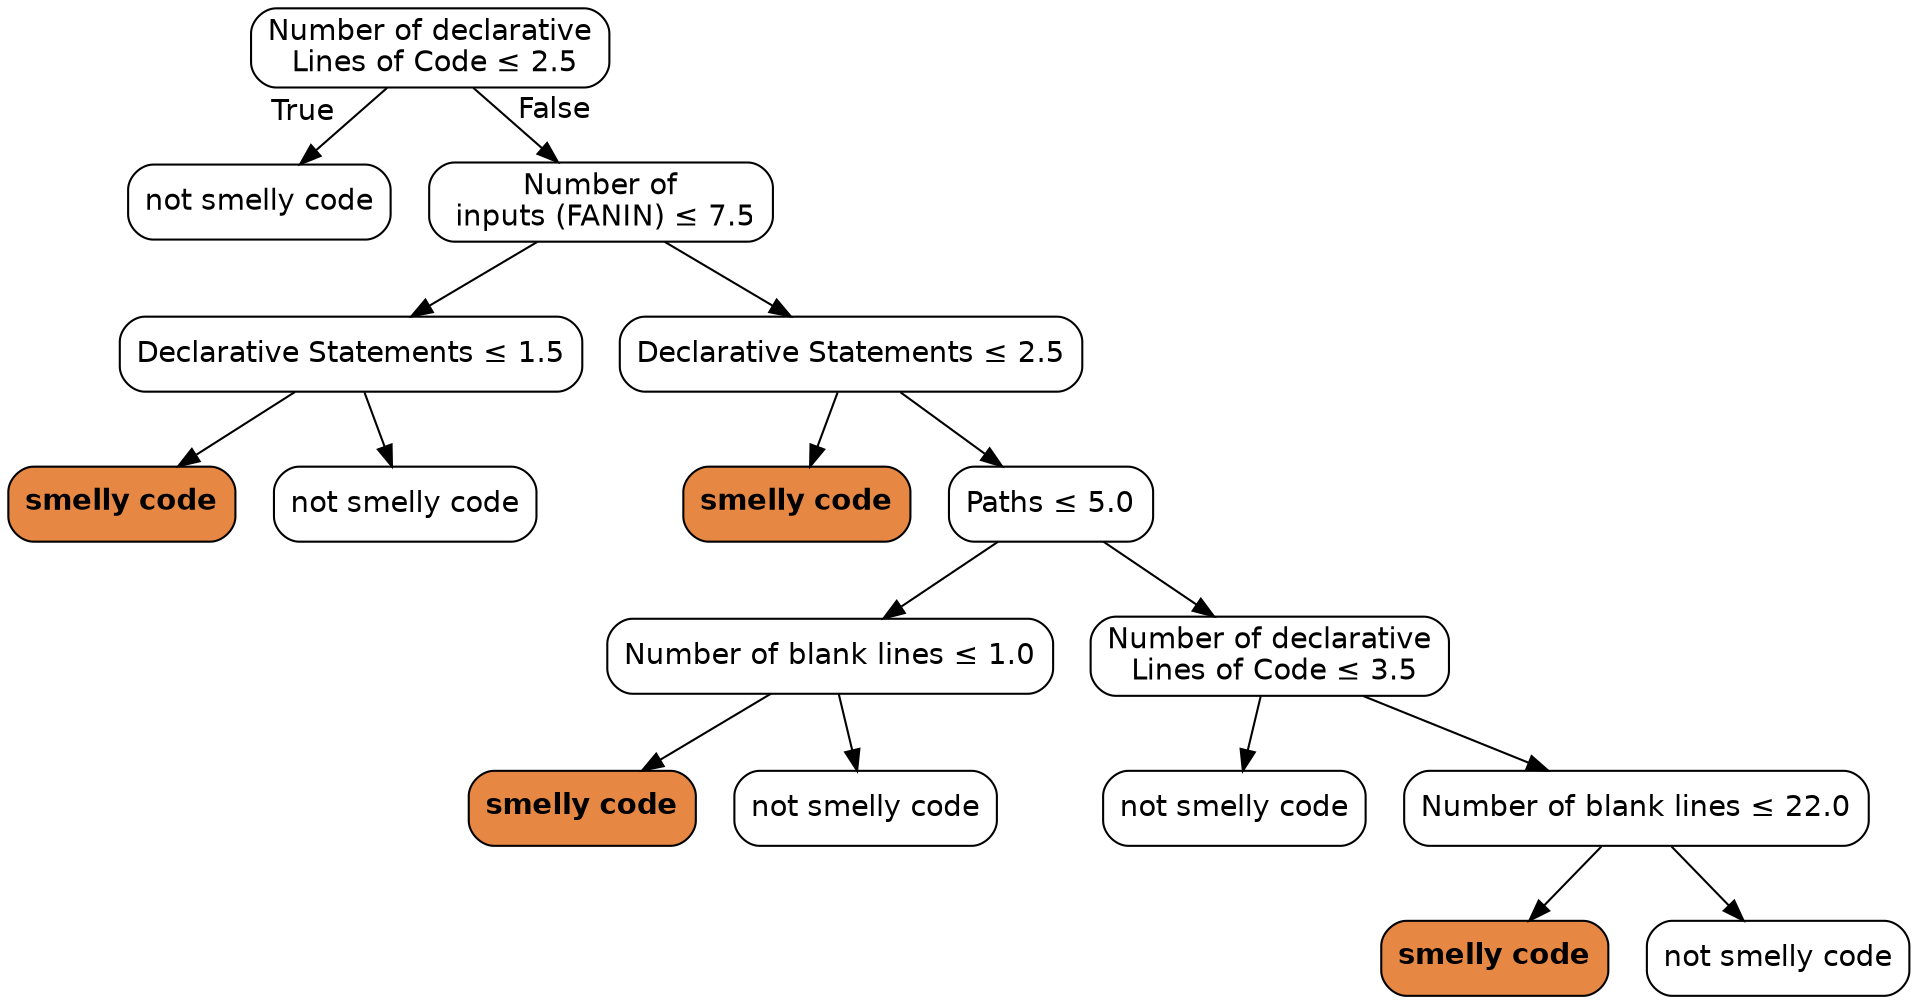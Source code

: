 digraph Tree {
node [color="black", fontname=helvetica, shape=box,  style="filled, rounded", fillcolor="#FFFFFF"];
edge [fontname=helvetica];
0 [label=<Number of declarative<br/> Lines of Code &le; 2.5>];
1 [label=<not smelly code>];
0 -> 1  [headlabel="True", labelangle=45, labeldistance="2.5"];
2 [label=<Number of<br/> inputs (FANIN) &le; 7.5>];
0 -> 2  [headlabel="False", labelangle="-45", labeldistance="2.5"];
3 [label=<Declarative Statements &le; 1.5>];
2 -> 3;
5 [label=<<b>smelly code</b>>, fillcolor="#e68743"];
3 -> 5;
6 [label=<not smelly code>];
3 -> 6;
4 [label=<Declarative Statements &le; 2.5>];
2 -> 4;
7 [label=<<b>smelly code</b>>, fillcolor="#e68743"];
4 -> 7;
8 [label=<Paths &le; 5.0>];
4 -> 8;
9 [label=<Number of blank lines &le; 1.0>];
8 -> 9;
13 [label=<<b>smelly code</b>>, fillcolor="#e68743"];
9 -> 13;
14 [label=<not smelly code>];
9 -> 14;
10 [label=<Number of declarative<br/> Lines of Code &le; 3.5>];
8 -> 10;
11 [label=<not smelly code>];
10 -> 11;
12 [label=<Number of blank lines &le; 22.0>];
10 -> 12;
15 [label=<<b>smelly code</b>>, fillcolor="#e68743"];
12 -> 15;
16 [label=<not smelly code>];
12 -> 16;
}
